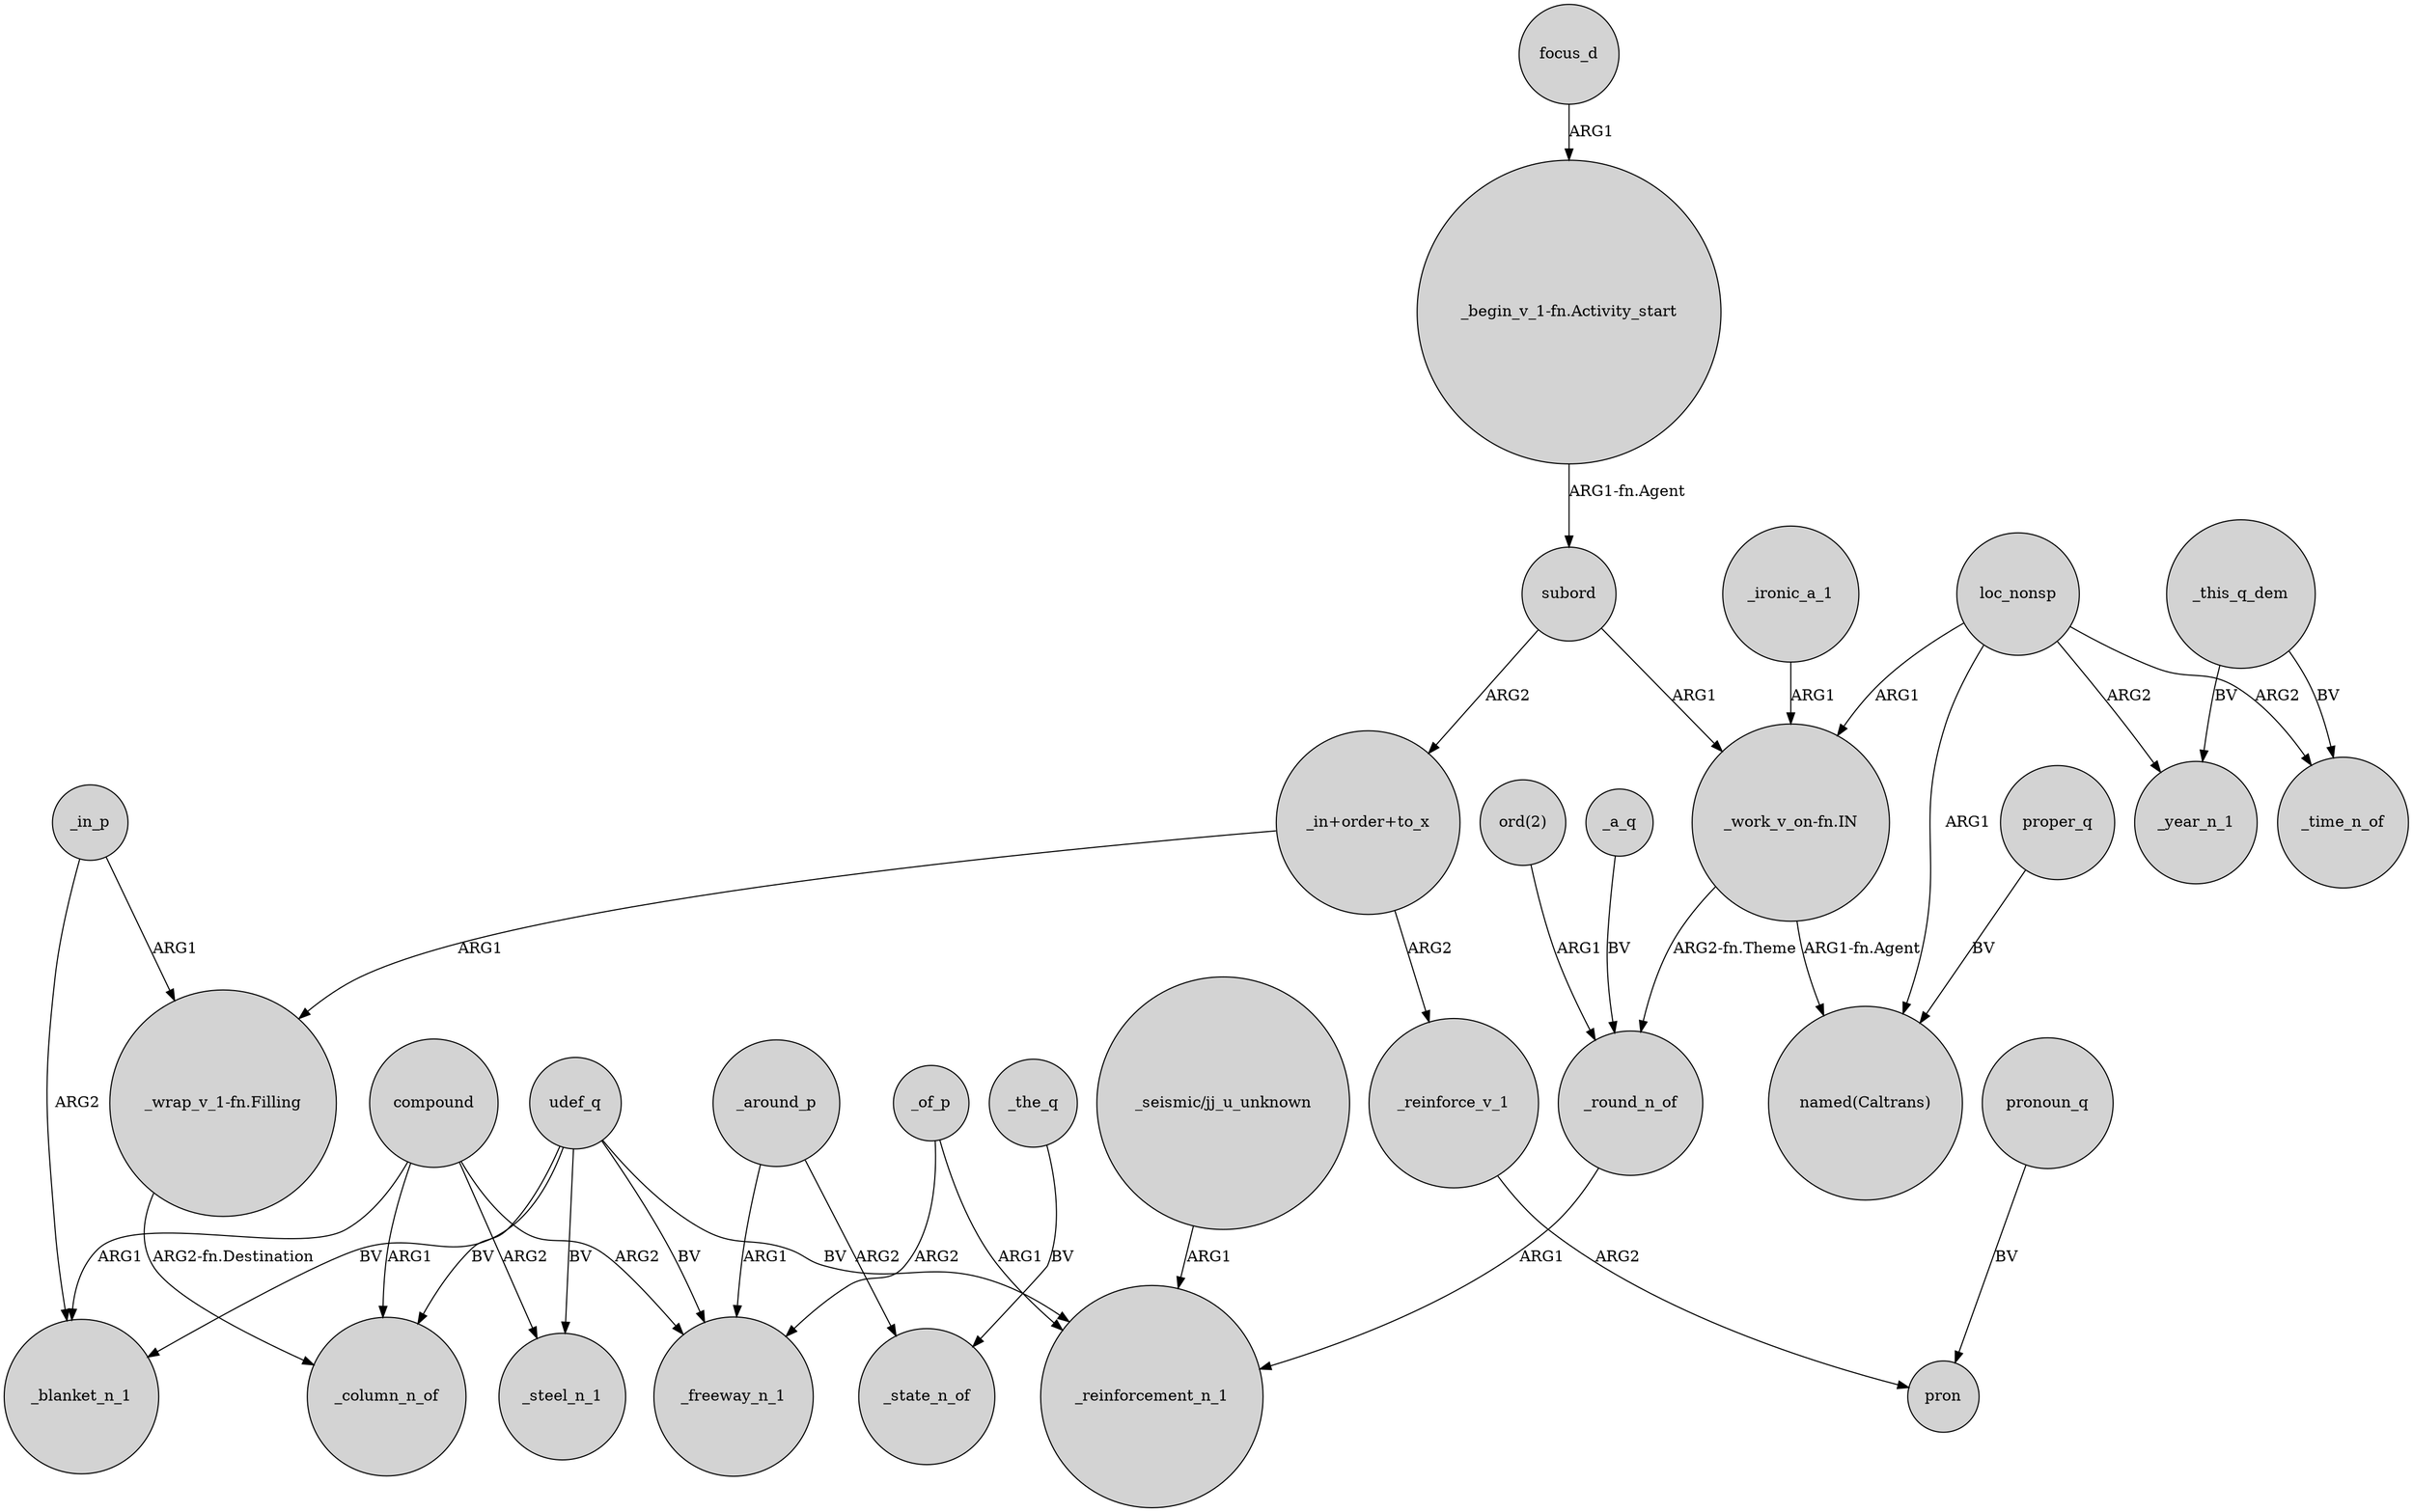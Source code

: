 digraph {
	node [shape=circle style=filled]
	_in_p -> "_wrap_v_1-fn.Filling" [label=ARG1]
	compound -> _freeway_n_1 [label=ARG2]
	_in_p -> _blanket_n_1 [label=ARG2]
	"_in+order+to_x" -> "_wrap_v_1-fn.Filling" [label=ARG1]
	proper_q -> "named(Caltrans)" [label=BV]
	_around_p -> _freeway_n_1 [label=ARG1]
	_this_q_dem -> _year_n_1 [label=BV]
	loc_nonsp -> "_work_v_on-fn.IN" [label=ARG1]
	"ord(2)" -> _round_n_of [label=ARG1]
	udef_q -> _reinforcement_n_1 [label=BV]
	loc_nonsp -> _time_n_of [label=ARG2]
	compound -> _blanket_n_1 [label=ARG1]
	"_wrap_v_1-fn.Filling" -> _column_n_of [label="ARG2-fn.Destination"]
	focus_d -> "_begin_v_1-fn.Activity_start" [label=ARG1]
	"_in+order+to_x" -> _reinforce_v_1 [label=ARG2]
	_the_q -> _state_n_of [label=BV]
	udef_q -> _steel_n_1 [label=BV]
	_this_q_dem -> _time_n_of [label=BV]
	_round_n_of -> _reinforcement_n_1 [label=ARG1]
	"_work_v_on-fn.IN" -> _round_n_of [label="ARG2-fn.Theme"]
	pronoun_q -> pron [label=BV]
	"_work_v_on-fn.IN" -> "named(Caltrans)" [label="ARG1-fn.Agent"]
	compound -> _column_n_of [label=ARG1]
	_ironic_a_1 -> "_work_v_on-fn.IN" [label=ARG1]
	"_begin_v_1-fn.Activity_start" -> subord [label="ARG1-fn.Agent"]
	_a_q -> _round_n_of [label=BV]
	loc_nonsp -> _year_n_1 [label=ARG2]
	udef_q -> _blanket_n_1 [label=BV]
	_around_p -> _state_n_of [label=ARG2]
	subord -> "_work_v_on-fn.IN" [label=ARG1]
	loc_nonsp -> "named(Caltrans)" [label=ARG1]
	udef_q -> _column_n_of [label=BV]
	_of_p -> _reinforcement_n_1 [label=ARG1]
	"_seismic/jj_u_unknown" -> _reinforcement_n_1 [label=ARG1]
	_of_p -> _freeway_n_1 [label=ARG2]
	subord -> "_in+order+to_x" [label=ARG2]
	_reinforce_v_1 -> pron [label=ARG2]
	compound -> _steel_n_1 [label=ARG2]
	udef_q -> _freeway_n_1 [label=BV]
}
